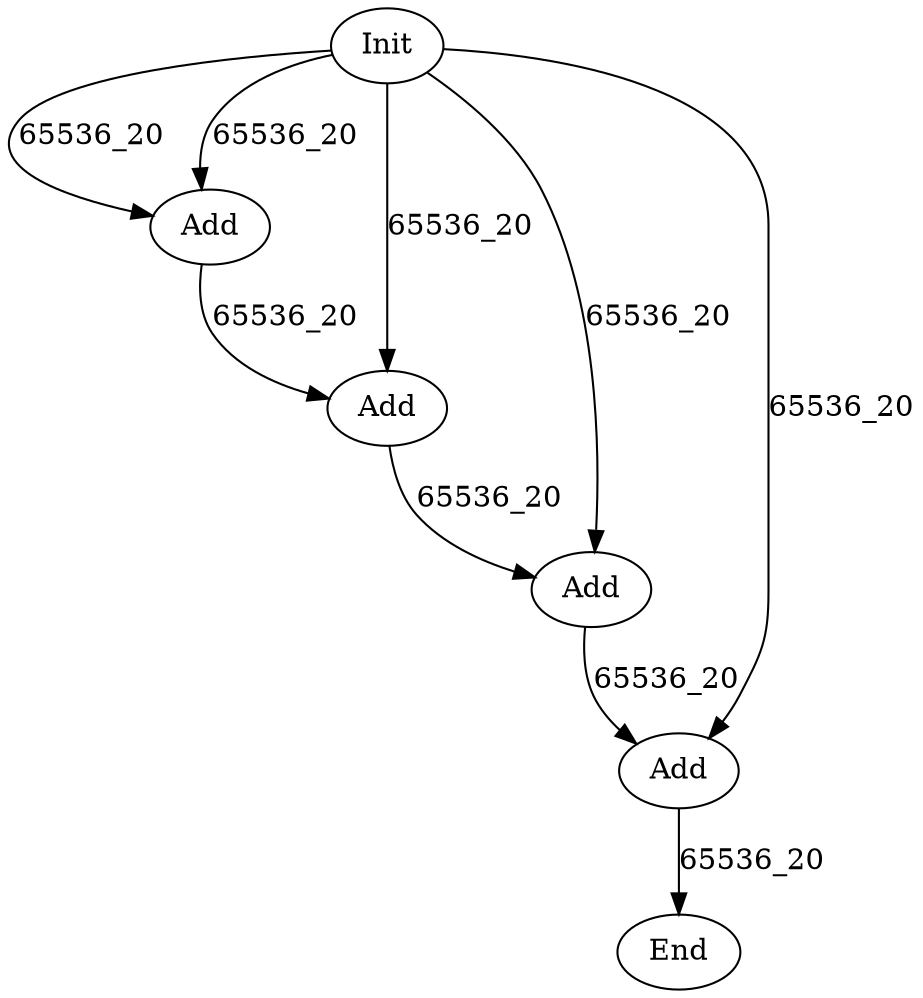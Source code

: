 digraph G {
Init[label="Init"];
HAdd0[label="Add"];
HAdd1[label="Add"];
HAdd2[label="Add"];
HAdd3[label="Add"];
End[label="End"];
Init->HAdd0[label="65536_20"];
Init->HAdd0[label="65536_20"];
Init->HAdd1[label="65536_20"];
Init->HAdd2[label="65536_20"];
Init->HAdd3[label="65536_20"];
HAdd0->HAdd1[label="65536_20"];
HAdd1->HAdd2[label="65536_20"];
HAdd2->HAdd3[label="65536_20"];
HAdd3->End[label="65536_20"];
}
